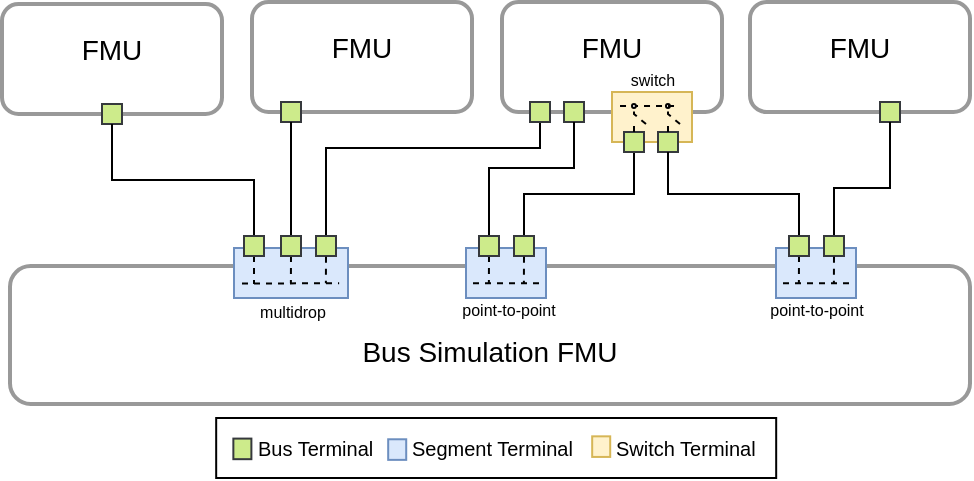 <mxfile version="26.0.9">
  <diagram name="Page-1" id="3vIR2HpVTP0UQyiUp9Tj">
    <mxGraphModel dx="502" dy="281" grid="1" gridSize="10" guides="1" tooltips="1" connect="1" arrows="1" fold="1" page="1" pageScale="1" pageWidth="3300" pageHeight="4681" math="0" shadow="0">
      <root>
        <mxCell id="0" />
        <mxCell id="1" parent="0" />
        <mxCell id="pif8Dmov2KubNqpBboYz-1" value="Bus Simulation FMU" style="rounded=1;whiteSpace=wrap;html=1;verticalAlign=bottom;fontSize=14;spacing=17;strokeColor=#999999;strokeWidth=2;" parent="1" vertex="1">
          <mxGeometry x="355" y="649" width="480" height="69" as="geometry" />
        </mxCell>
        <mxCell id="pif8Dmov2KubNqpBboYz-2" value="FMU" style="rounded=1;whiteSpace=wrap;html=1;verticalAlign=middle;fontSize=14;spacing=2;spacingTop=-10;strokeColor=#999999;strokeWidth=2;" parent="1" vertex="1">
          <mxGeometry x="476" y="517" width="110" height="55" as="geometry" />
        </mxCell>
        <mxCell id="pif8Dmov2KubNqpBboYz-3" value="" style="rounded=0;whiteSpace=wrap;html=1;fillColor=#cdeb8b;strokeColor=#36393d;" parent="1" vertex="1">
          <mxGeometry x="490.5" y="567" width="10" height="10" as="geometry" />
        </mxCell>
        <mxCell id="pif8Dmov2KubNqpBboYz-4" value="FMU" style="rounded=1;whiteSpace=wrap;html=1;verticalAlign=middle;fontSize=14;spacing=2;spacingTop=-10;strokeColor=#999999;strokeWidth=2;" parent="1" vertex="1">
          <mxGeometry x="601" y="517" width="110" height="55" as="geometry" />
        </mxCell>
        <mxCell id="pif8Dmov2KubNqpBboYz-5" value="FMU" style="rounded=1;whiteSpace=wrap;html=1;verticalAlign=middle;fontSize=14;spacing=2;spacingTop=-10;strokeColor=#999999;strokeWidth=2;" parent="1" vertex="1">
          <mxGeometry x="725" y="517" width="110" height="55" as="geometry" />
        </mxCell>
        <mxCell id="pif8Dmov2KubNqpBboYz-6" value="" style="endArrow=none;html=1;rounded=0;exitX=0.5;exitY=0;exitDx=0;exitDy=0;entryX=0.5;entryY=1;entryDx=0;entryDy=0;edgeStyle=orthogonalEdgeStyle;" parent="1" source="pif8Dmov2KubNqpBboYz-108" target="pif8Dmov2KubNqpBboYz-3" edge="1">
          <mxGeometry width="50" height="50" relative="1" as="geometry">
            <mxPoint x="525.5" y="633" as="sourcePoint" />
            <mxPoint x="644" y="592" as="targetPoint" />
          </mxGeometry>
        </mxCell>
        <mxCell id="pif8Dmov2KubNqpBboYz-7" value="" style="rounded=0;whiteSpace=wrap;html=1;fillColor=#cdeb8b;strokeColor=#36393d;" parent="1" vertex="1">
          <mxGeometry x="790" y="567" width="10" height="10" as="geometry" />
        </mxCell>
        <mxCell id="pif8Dmov2KubNqpBboYz-8" value="" style="endArrow=none;html=1;rounded=0;exitX=0.5;exitY=0;exitDx=0;exitDy=0;entryX=0.5;entryY=0;entryDx=0;entryDy=0;edgeStyle=orthogonalEdgeStyle;" parent="1" source="pif8Dmov2KubNqpBboYz-107" target="pif8Dmov2KubNqpBboYz-9" edge="1">
          <mxGeometry width="50" height="50" relative="1" as="geometry">
            <mxPoint x="543" y="633" as="sourcePoint" />
            <mxPoint x="586" y="613" as="targetPoint" />
            <Array as="points">
              <mxPoint x="513" y="590" />
              <mxPoint x="620" y="590" />
            </Array>
          </mxGeometry>
        </mxCell>
        <mxCell id="pif8Dmov2KubNqpBboYz-9" value="" style="rounded=0;whiteSpace=wrap;html=1;fillColor=#cdeb8b;strokeColor=#36393d;rotation=-180;" parent="1" vertex="1">
          <mxGeometry x="615" y="567" width="10" height="10" as="geometry" />
        </mxCell>
        <mxCell id="pif8Dmov2KubNqpBboYz-10" value="" style="rounded=0;whiteSpace=wrap;html=1;fillColor=#cdeb8b;strokeColor=#36393d;rotation=-180;" parent="1" vertex="1">
          <mxGeometry x="632" y="567" width="10" height="10" as="geometry" />
        </mxCell>
        <mxCell id="pif8Dmov2KubNqpBboYz-11" value="" style="endArrow=none;html=1;rounded=0;exitX=0.5;exitY=0;exitDx=0;exitDy=0;entryX=0.5;entryY=0;entryDx=0;entryDy=0;edgeStyle=orthogonalEdgeStyle;" parent="1" source="pif8Dmov2KubNqpBboYz-86" target="pif8Dmov2KubNqpBboYz-10" edge="1">
          <mxGeometry width="50" height="50" relative="1" as="geometry">
            <mxPoint x="601.5" y="634" as="sourcePoint" />
            <mxPoint x="731" y="566" as="targetPoint" />
            <Array as="points">
              <mxPoint x="595" y="600" />
              <mxPoint x="637" y="600" />
            </Array>
          </mxGeometry>
        </mxCell>
        <mxCell id="pif8Dmov2KubNqpBboYz-12" value="" style="endArrow=none;html=1;rounded=0;exitX=0.5;exitY=0;exitDx=0;exitDy=0;edgeStyle=orthogonalEdgeStyle;entryX=0.5;entryY=0;entryDx=0;entryDy=0;" parent="1" source="pif8Dmov2KubNqpBboYz-85" target="pif8Dmov2KubNqpBboYz-60" edge="1">
          <mxGeometry width="50" height="50" relative="1" as="geometry">
            <mxPoint x="619" y="634" as="sourcePoint" />
            <mxPoint x="624" y="610" as="targetPoint" />
          </mxGeometry>
        </mxCell>
        <mxCell id="pif8Dmov2KubNqpBboYz-13" value="" style="endArrow=none;html=1;rounded=0;exitX=0.5;exitY=0;exitDx=0;exitDy=0;edgeStyle=orthogonalEdgeStyle;entryX=0.5;entryY=1;entryDx=0;entryDy=0;" parent="1" source="pif8Dmov2KubNqpBboYz-93" target="pif8Dmov2KubNqpBboYz-7" edge="1">
          <mxGeometry width="50" height="50" relative="1" as="geometry">
            <mxPoint x="768" y="637" as="sourcePoint" />
            <mxPoint x="796" y="592" as="targetPoint" />
            <Array as="points">
              <mxPoint x="767" y="610" />
              <mxPoint x="795" y="610" />
            </Array>
          </mxGeometry>
        </mxCell>
        <mxCell id="pif8Dmov2KubNqpBboYz-58" value="" style="group;rotation=0;" parent="1" vertex="1" connectable="0">
          <mxGeometry x="646" y="557" width="56" height="30" as="geometry" />
        </mxCell>
        <mxCell id="pif8Dmov2KubNqpBboYz-59" value="" style="rounded=0;whiteSpace=wrap;html=1;fillColor=#fff2cc;strokeColor=#d6b656;rotation=0;" parent="pif8Dmov2KubNqpBboYz-58" vertex="1">
          <mxGeometry x="10" y="5" width="40" height="25" as="geometry" />
        </mxCell>
        <mxCell id="pif8Dmov2KubNqpBboYz-60" value="" style="rounded=0;whiteSpace=wrap;html=1;fillColor=#cdeb8b;strokeColor=#36393d;rotation=-180;" parent="pif8Dmov2KubNqpBboYz-58" vertex="1">
          <mxGeometry x="16" y="25" width="10" height="10" as="geometry" />
        </mxCell>
        <mxCell id="pif8Dmov2KubNqpBboYz-61" value="" style="rounded=0;whiteSpace=wrap;html=1;fillColor=#cdeb8b;strokeColor=#36393d;rotation=-180;" parent="pif8Dmov2KubNqpBboYz-58" vertex="1">
          <mxGeometry x="33" y="25" width="10" height="10" as="geometry" />
        </mxCell>
        <mxCell id="pif8Dmov2KubNqpBboYz-62" value="" style="endArrow=none;html=1;rounded=0;exitX=0.5;exitY=1;exitDx=0;exitDy=0;dashed=1;" parent="pif8Dmov2KubNqpBboYz-58" source="pif8Dmov2KubNqpBboYz-60" edge="1">
          <mxGeometry width="50" height="50" relative="1" as="geometry">
            <mxPoint x="20" y="28" as="sourcePoint" />
            <mxPoint x="21" y="20" as="targetPoint" />
            <Array as="points" />
          </mxGeometry>
        </mxCell>
        <mxCell id="pif8Dmov2KubNqpBboYz-63" value="" style="endArrow=none;html=1;rounded=0;dashed=1;exitX=0.5;exitY=1;exitDx=0;exitDy=0;" parent="pif8Dmov2KubNqpBboYz-58" source="pif8Dmov2KubNqpBboYz-61" edge="1">
          <mxGeometry width="50" height="50" relative="1" as="geometry">
            <mxPoint x="37" y="28" as="sourcePoint" />
            <mxPoint x="38" y="20" as="targetPoint" />
            <Array as="points" />
          </mxGeometry>
        </mxCell>
        <mxCell id="pif8Dmov2KubNqpBboYz-64" value="" style="endArrow=none;html=1;rounded=0;dashed=1;" parent="pif8Dmov2KubNqpBboYz-58" edge="1">
          <mxGeometry width="50" height="50" relative="1" as="geometry">
            <mxPoint x="44" y="21" as="sourcePoint" />
            <mxPoint x="38" y="14" as="targetPoint" />
            <Array as="points">
              <mxPoint x="38" y="16" />
            </Array>
          </mxGeometry>
        </mxCell>
        <mxCell id="pif8Dmov2KubNqpBboYz-65" value="" style="ellipse;whiteSpace=wrap;html=1;rotation=-180;" parent="pif8Dmov2KubNqpBboYz-58" vertex="1">
          <mxGeometry x="37" y="11" width="1.941" height="2" as="geometry" />
        </mxCell>
        <mxCell id="pif8Dmov2KubNqpBboYz-66" value="" style="endArrow=none;html=1;rounded=0;dashed=1;exitX=-1.065;exitY=0.469;exitDx=0;exitDy=0;exitPerimeter=0;entryX=0.033;entryY=0.281;entryDx=0;entryDy=0;entryPerimeter=0;" parent="pif8Dmov2KubNqpBboYz-58" source="pif8Dmov2KubNqpBboYz-65" target="pif8Dmov2KubNqpBboYz-59" edge="1">
          <mxGeometry width="50" height="50" relative="1" as="geometry">
            <mxPoint x="-1008" y="-599" as="sourcePoint" />
            <mxPoint x="-1037" y="-599" as="targetPoint" />
            <Array as="points">
              <mxPoint x="38" y="12" />
            </Array>
          </mxGeometry>
        </mxCell>
        <mxCell id="pif8Dmov2KubNqpBboYz-67" value="" style="ellipse;whiteSpace=wrap;html=1;rotation=-180;strokeWidth=1;" parent="pif8Dmov2KubNqpBboYz-58" vertex="1">
          <mxGeometry x="20" y="11" width="1.941" height="2" as="geometry" />
        </mxCell>
        <mxCell id="pif8Dmov2KubNqpBboYz-68" value="" style="endArrow=none;html=1;rounded=0;dashed=1;" parent="pif8Dmov2KubNqpBboYz-58" edge="1">
          <mxGeometry width="50" height="50" relative="1" as="geometry">
            <mxPoint x="27" y="21" as="sourcePoint" />
            <mxPoint x="21" y="14" as="targetPoint" />
            <Array as="points">
              <mxPoint x="21" y="16" />
            </Array>
          </mxGeometry>
        </mxCell>
        <mxCell id="pif8Dmov2KubNqpBboYz-70" value="" style="endArrow=none;html=1;rounded=0;entryX=0.5;entryY=0;entryDx=0;entryDy=0;exitX=0.5;exitY=0;exitDx=0;exitDy=0;edgeStyle=orthogonalEdgeStyle;" parent="1" source="pif8Dmov2KubNqpBboYz-94" target="pif8Dmov2KubNqpBboYz-61" edge="1">
          <mxGeometry width="50" height="50" relative="1" as="geometry">
            <mxPoint x="688.5" y="636" as="sourcePoint" />
            <mxPoint x="774" y="583" as="targetPoint" />
          </mxGeometry>
        </mxCell>
        <mxCell id="pif8Dmov2KubNqpBboYz-80" value="" style="group" parent="1" vertex="1" connectable="0">
          <mxGeometry x="583" y="634" width="40" height="31" as="geometry" />
        </mxCell>
        <mxCell id="pif8Dmov2KubNqpBboYz-81" value="" style="rounded=0;whiteSpace=wrap;html=1;" parent="pif8Dmov2KubNqpBboYz-80" vertex="1">
          <mxGeometry x="6.5" y="7" width="10" height="8.333" as="geometry" />
        </mxCell>
        <mxCell id="pif8Dmov2KubNqpBboYz-82" value="" style="rounded=0;whiteSpace=wrap;html=1;fillColor=#dae8fc;strokeColor=#6c8ebf;" parent="pif8Dmov2KubNqpBboYz-80" vertex="1">
          <mxGeometry y="6" width="40" height="25" as="geometry" />
        </mxCell>
        <mxCell id="pif8Dmov2KubNqpBboYz-83" value="" style="endArrow=none;html=1;rounded=0;dashed=1;" parent="pif8Dmov2KubNqpBboYz-80" edge="1">
          <mxGeometry width="50" height="50" relative="1" as="geometry">
            <mxPoint x="3.5" y="23.667" as="sourcePoint" />
            <mxPoint x="37.5" y="23.667" as="targetPoint" />
          </mxGeometry>
        </mxCell>
        <mxCell id="pif8Dmov2KubNqpBboYz-84" value="" style="endArrow=none;html=1;rounded=0;exitX=0.5;exitY=1;exitDx=0;exitDy=0;dashed=1;" parent="pif8Dmov2KubNqpBboYz-80" source="pif8Dmov2KubNqpBboYz-86" edge="1">
          <mxGeometry width="50" height="50" relative="1" as="geometry">
            <mxPoint x="11.44" y="15.333" as="sourcePoint" />
            <mxPoint x="11.5" y="23.667" as="targetPoint" />
            <Array as="points">
              <mxPoint x="11.44" y="23.667" />
            </Array>
          </mxGeometry>
        </mxCell>
        <mxCell id="pif8Dmov2KubNqpBboYz-85" value="" style="rounded=0;whiteSpace=wrap;html=1;fillColor=#cdeb8b;strokeColor=#36393d;" parent="pif8Dmov2KubNqpBboYz-80" vertex="1">
          <mxGeometry x="24" width="10" height="10" as="geometry" />
        </mxCell>
        <mxCell id="pif8Dmov2KubNqpBboYz-86" value="" style="rounded=0;whiteSpace=wrap;html=1;fillColor=#cdeb8b;strokeColor=#36393d;" parent="pif8Dmov2KubNqpBboYz-80" vertex="1">
          <mxGeometry x="6.5" width="10" height="10" as="geometry" />
        </mxCell>
        <mxCell id="pif8Dmov2KubNqpBboYz-87" value="" style="endArrow=none;html=1;rounded=0;exitX=0.5;exitY=1;exitDx=0;exitDy=0;dashed=1;" parent="pif8Dmov2KubNqpBboYz-80" edge="1">
          <mxGeometry width="50" height="50" relative="1" as="geometry">
            <mxPoint x="29" y="10.333" as="sourcePoint" />
            <mxPoint x="29" y="23.667" as="targetPoint" />
            <Array as="points">
              <mxPoint x="28.94" y="23.667" />
            </Array>
          </mxGeometry>
        </mxCell>
        <mxCell id="pif8Dmov2KubNqpBboYz-88" value="" style="group" parent="1" vertex="1" connectable="0">
          <mxGeometry x="738" y="634" width="40" height="31" as="geometry" />
        </mxCell>
        <mxCell id="pif8Dmov2KubNqpBboYz-89" value="" style="rounded=0;whiteSpace=wrap;html=1;" parent="pif8Dmov2KubNqpBboYz-88" vertex="1">
          <mxGeometry x="6.5" y="7" width="10" height="8.333" as="geometry" />
        </mxCell>
        <mxCell id="pif8Dmov2KubNqpBboYz-90" value="" style="rounded=0;whiteSpace=wrap;html=1;fillColor=#dae8fc;strokeColor=#6c8ebf;" parent="pif8Dmov2KubNqpBboYz-88" vertex="1">
          <mxGeometry y="6" width="40" height="25" as="geometry" />
        </mxCell>
        <mxCell id="pif8Dmov2KubNqpBboYz-91" value="" style="endArrow=none;html=1;rounded=0;dashed=1;" parent="pif8Dmov2KubNqpBboYz-88" edge="1">
          <mxGeometry width="50" height="50" relative="1" as="geometry">
            <mxPoint x="3.5" y="23.667" as="sourcePoint" />
            <mxPoint x="37.5" y="23.667" as="targetPoint" />
          </mxGeometry>
        </mxCell>
        <mxCell id="pif8Dmov2KubNqpBboYz-92" value="" style="endArrow=none;html=1;rounded=0;exitX=0.5;exitY=1;exitDx=0;exitDy=0;dashed=1;" parent="pif8Dmov2KubNqpBboYz-88" source="pif8Dmov2KubNqpBboYz-94" edge="1">
          <mxGeometry width="50" height="50" relative="1" as="geometry">
            <mxPoint x="11.44" y="15.333" as="sourcePoint" />
            <mxPoint x="11.5" y="23.667" as="targetPoint" />
            <Array as="points">
              <mxPoint x="11.44" y="23.667" />
            </Array>
          </mxGeometry>
        </mxCell>
        <mxCell id="pif8Dmov2KubNqpBboYz-93" value="" style="rounded=0;whiteSpace=wrap;html=1;fillColor=#cdeb8b;strokeColor=#36393d;" parent="pif8Dmov2KubNqpBboYz-88" vertex="1">
          <mxGeometry x="24" width="10" height="10" as="geometry" />
        </mxCell>
        <mxCell id="pif8Dmov2KubNqpBboYz-94" value="" style="rounded=0;whiteSpace=wrap;html=1;fillColor=#cdeb8b;strokeColor=#36393d;" parent="pif8Dmov2KubNqpBboYz-88" vertex="1">
          <mxGeometry x="6.5" width="10" height="10" as="geometry" />
        </mxCell>
        <mxCell id="pif8Dmov2KubNqpBboYz-95" value="" style="endArrow=none;html=1;rounded=0;exitX=0.5;exitY=1;exitDx=0;exitDy=0;dashed=1;" parent="pif8Dmov2KubNqpBboYz-88" edge="1">
          <mxGeometry width="50" height="50" relative="1" as="geometry">
            <mxPoint x="29" y="10.333" as="sourcePoint" />
            <mxPoint x="29" y="23.667" as="targetPoint" />
            <Array as="points">
              <mxPoint x="28.94" y="23.667" />
            </Array>
          </mxGeometry>
        </mxCell>
        <mxCell id="pif8Dmov2KubNqpBboYz-96" value="point-to-point" style="text;html=1;align=center;verticalAlign=middle;resizable=0;points=[];autosize=1;strokeColor=none;fillColor=none;fontSize=8;" parent="1" vertex="1">
          <mxGeometry x="569" y="661" width="70" height="20" as="geometry" />
        </mxCell>
        <mxCell id="pif8Dmov2KubNqpBboYz-97" value="FMU" style="rounded=1;whiteSpace=wrap;html=1;verticalAlign=middle;fontSize=14;spacing=2;spacingTop=-10;strokeColor=#999999;strokeWidth=2;" parent="1" vertex="1">
          <mxGeometry x="351" y="518" width="110" height="55" as="geometry" />
        </mxCell>
        <mxCell id="pif8Dmov2KubNqpBboYz-98" value="multidrop" style="text;html=1;align=center;verticalAlign=middle;resizable=0;points=[];autosize=1;strokeColor=none;fillColor=none;fontSize=8;" parent="1" vertex="1">
          <mxGeometry x="466" y="662" width="60" height="20" as="geometry" />
        </mxCell>
        <mxCell id="pif8Dmov2KubNqpBboYz-99" value="" style="rounded=0;whiteSpace=wrap;html=1;fillColor=#cdeb8b;strokeColor=#36393d;" parent="1" vertex="1">
          <mxGeometry x="401" y="568" width="10" height="10" as="geometry" />
        </mxCell>
        <mxCell id="pif8Dmov2KubNqpBboYz-100" value="" style="endArrow=none;html=1;rounded=0;entryX=0.5;entryY=1;entryDx=0;entryDy=0;exitX=0.5;exitY=0;exitDx=0;exitDy=0;edgeStyle=orthogonalEdgeStyle;" parent="1" source="pif8Dmov2KubNqpBboYz-112" target="pif8Dmov2KubNqpBboYz-99" edge="1">
          <mxGeometry width="50" height="50" relative="1" as="geometry">
            <mxPoint x="521" y="586" as="sourcePoint" />
            <mxPoint x="571" y="536" as="targetPoint" />
          </mxGeometry>
        </mxCell>
        <mxCell id="pif8Dmov2KubNqpBboYz-102" value="" style="group" parent="1" vertex="1" connectable="0">
          <mxGeometry x="467" y="634" width="57" height="31" as="geometry" />
        </mxCell>
        <mxCell id="pif8Dmov2KubNqpBboYz-103" value="" style="rounded=0;whiteSpace=wrap;html=1;" parent="pif8Dmov2KubNqpBboYz-102" vertex="1">
          <mxGeometry x="23.5" y="7" width="10" height="8.333" as="geometry" />
        </mxCell>
        <mxCell id="pif8Dmov2KubNqpBboYz-104" value="" style="rounded=0;whiteSpace=wrap;html=1;fillColor=#dae8fc;strokeColor=#6c8ebf;" parent="pif8Dmov2KubNqpBboYz-102" vertex="1">
          <mxGeometry y="6" width="57" height="25" as="geometry" />
        </mxCell>
        <mxCell id="pif8Dmov2KubNqpBboYz-105" value="" style="endArrow=none;html=1;rounded=0;dashed=1;exitX=0.699;exitY=-0.043;exitDx=0;exitDy=0;exitPerimeter=0;" parent="pif8Dmov2KubNqpBboYz-102" edge="1">
          <mxGeometry width="50" height="50" relative="1" as="geometry">
            <mxPoint x="4" y="23.71" as="sourcePoint" />
            <mxPoint x="52.57" y="23.667" as="targetPoint" />
          </mxGeometry>
        </mxCell>
        <mxCell id="pif8Dmov2KubNqpBboYz-106" value="" style="endArrow=none;html=1;rounded=0;exitX=0.5;exitY=1;exitDx=0;exitDy=0;dashed=1;" parent="pif8Dmov2KubNqpBboYz-102" source="pif8Dmov2KubNqpBboYz-108" edge="1">
          <mxGeometry width="50" height="50" relative="1" as="geometry">
            <mxPoint x="28.44" y="15.333" as="sourcePoint" />
            <mxPoint x="28.5" y="23.667" as="targetPoint" />
            <Array as="points">
              <mxPoint x="28.44" y="23.667" />
            </Array>
          </mxGeometry>
        </mxCell>
        <mxCell id="pif8Dmov2KubNqpBboYz-107" value="" style="rounded=0;whiteSpace=wrap;html=1;fillColor=#cdeb8b;strokeColor=#36393d;" parent="pif8Dmov2KubNqpBboYz-102" vertex="1">
          <mxGeometry x="41" width="10" height="10" as="geometry" />
        </mxCell>
        <mxCell id="pif8Dmov2KubNqpBboYz-108" value="" style="rounded=0;whiteSpace=wrap;html=1;fillColor=#cdeb8b;strokeColor=#36393d;" parent="pif8Dmov2KubNqpBboYz-102" vertex="1">
          <mxGeometry x="23.5" width="10" height="10" as="geometry" />
        </mxCell>
        <mxCell id="pif8Dmov2KubNqpBboYz-109" value="" style="endArrow=none;html=1;rounded=0;exitX=0.5;exitY=1;exitDx=0;exitDy=0;dashed=1;" parent="pif8Dmov2KubNqpBboYz-102" edge="1">
          <mxGeometry width="50" height="50" relative="1" as="geometry">
            <mxPoint x="46" y="10.333" as="sourcePoint" />
            <mxPoint x="46" y="23.667" as="targetPoint" />
            <Array as="points">
              <mxPoint x="45.94" y="23.667" />
            </Array>
          </mxGeometry>
        </mxCell>
        <mxCell id="pif8Dmov2KubNqpBboYz-110" value="" style="endArrow=none;html=1;rounded=0;exitX=0.5;exitY=1;exitDx=0;exitDy=0;dashed=1;" parent="pif8Dmov2KubNqpBboYz-102" edge="1">
          <mxGeometry width="50" height="50" relative="1" as="geometry">
            <mxPoint x="10.0" y="10" as="sourcePoint" />
            <mxPoint x="10" y="24" as="targetPoint" />
          </mxGeometry>
        </mxCell>
        <mxCell id="pif8Dmov2KubNqpBboYz-111" value="" style="endArrow=none;html=1;rounded=0;exitX=0.5;exitY=1;exitDx=0;exitDy=0;dashed=1;" parent="pif8Dmov2KubNqpBboYz-102" target="pif8Dmov2KubNqpBboYz-112" edge="1">
          <mxGeometry width="50" height="50" relative="1" as="geometry">
            <mxPoint x="11.56" y="10" as="sourcePoint" />
            <mxPoint x="11.06" y="23.667" as="targetPoint" />
            <Array as="points" />
          </mxGeometry>
        </mxCell>
        <mxCell id="pif8Dmov2KubNqpBboYz-112" value="" style="rounded=0;whiteSpace=wrap;html=1;fillColor=#cdeb8b;strokeColor=#36393d;" parent="pif8Dmov2KubNqpBboYz-102" vertex="1">
          <mxGeometry x="5" width="10" height="10" as="geometry" />
        </mxCell>
        <mxCell id="pif8Dmov2KubNqpBboYz-129" value="point-to-point" style="text;html=1;align=center;verticalAlign=middle;resizable=0;points=[];autosize=1;strokeColor=none;fillColor=none;fontSize=8;" parent="1" vertex="1">
          <mxGeometry x="723" y="661" width="70" height="20" as="geometry" />
        </mxCell>
        <mxCell id="pif8Dmov2KubNqpBboYz-69" value="switch" style="text;html=1;align=center;verticalAlign=middle;resizable=0;points=[];autosize=1;strokeColor=none;fillColor=none;fontSize=8;" parent="1" vertex="1">
          <mxGeometry x="651" y="546" width="50" height="20" as="geometry" />
        </mxCell>
        <mxCell id="z9VXEheTzfTRCAmD37pl-9" value="" style="rounded=0;whiteSpace=wrap;html=1;container=0;" parent="1" vertex="1">
          <mxGeometry x="458.09" y="725" width="280" height="30" as="geometry" />
        </mxCell>
        <mxCell id="pif8Dmov2KubNqpBboYz-45" value="Bus Terminal" style="text;html=1;align=left;verticalAlign=middle;resizable=0;points=[];autosize=1;strokeColor=none;fillColor=none;fontSize=10;container=0;" parent="1" vertex="1">
          <mxGeometry x="476.5" y="725" width="80" height="30" as="geometry" />
        </mxCell>
        <mxCell id="pif8Dmov2KubNqpBboYz-46" value="" style="rounded=0;whiteSpace=wrap;html=1;fillColor=#cdeb8b;strokeColor=#36393d;container=0;" parent="1" vertex="1">
          <mxGeometry x="466.68" y="735.294" width="9.016" height="10.294" as="geometry" />
        </mxCell>
        <mxCell id="pif8Dmov2KubNqpBboYz-47" value="" style="rounded=0;whiteSpace=wrap;html=1;fillColor=#dae8fc;strokeColor=#6c8ebf;container=0;" parent="1" vertex="1">
          <mxGeometry x="544.09" y="735.642" width="9.016" height="10.294" as="geometry" />
        </mxCell>
        <mxCell id="pif8Dmov2KubNqpBboYz-48" value="" style="rounded=0;whiteSpace=wrap;html=1;fillColor=#fff2cc;strokeColor=#d6b656;container=0;" parent="1" vertex="1">
          <mxGeometry x="646.09" y="734.171" width="9.016" height="10.294" as="geometry" />
        </mxCell>
        <mxCell id="pif8Dmov2KubNqpBboYz-50" value="Switch Terminal" style="text;html=1;align=left;verticalAlign=middle;resizable=0;points=[];autosize=1;strokeColor=none;fillColor=none;fontSize=10;container=0;" parent="1" vertex="1">
          <mxGeometry x="655.91" y="727.994" width="88" height="24" as="geometry" />
        </mxCell>
        <mxCell id="pif8Dmov2KubNqpBboYz-49" value="Segment Terminal" style="text;html=1;align=left;verticalAlign=middle;resizable=0;points=[];autosize=1;strokeColor=none;fillColor=none;fontSize=10;container=0;" parent="1" vertex="1">
          <mxGeometry x="553.91" y="728.436" width="98" height="24" as="geometry" />
        </mxCell>
      </root>
    </mxGraphModel>
  </diagram>
</mxfile>
